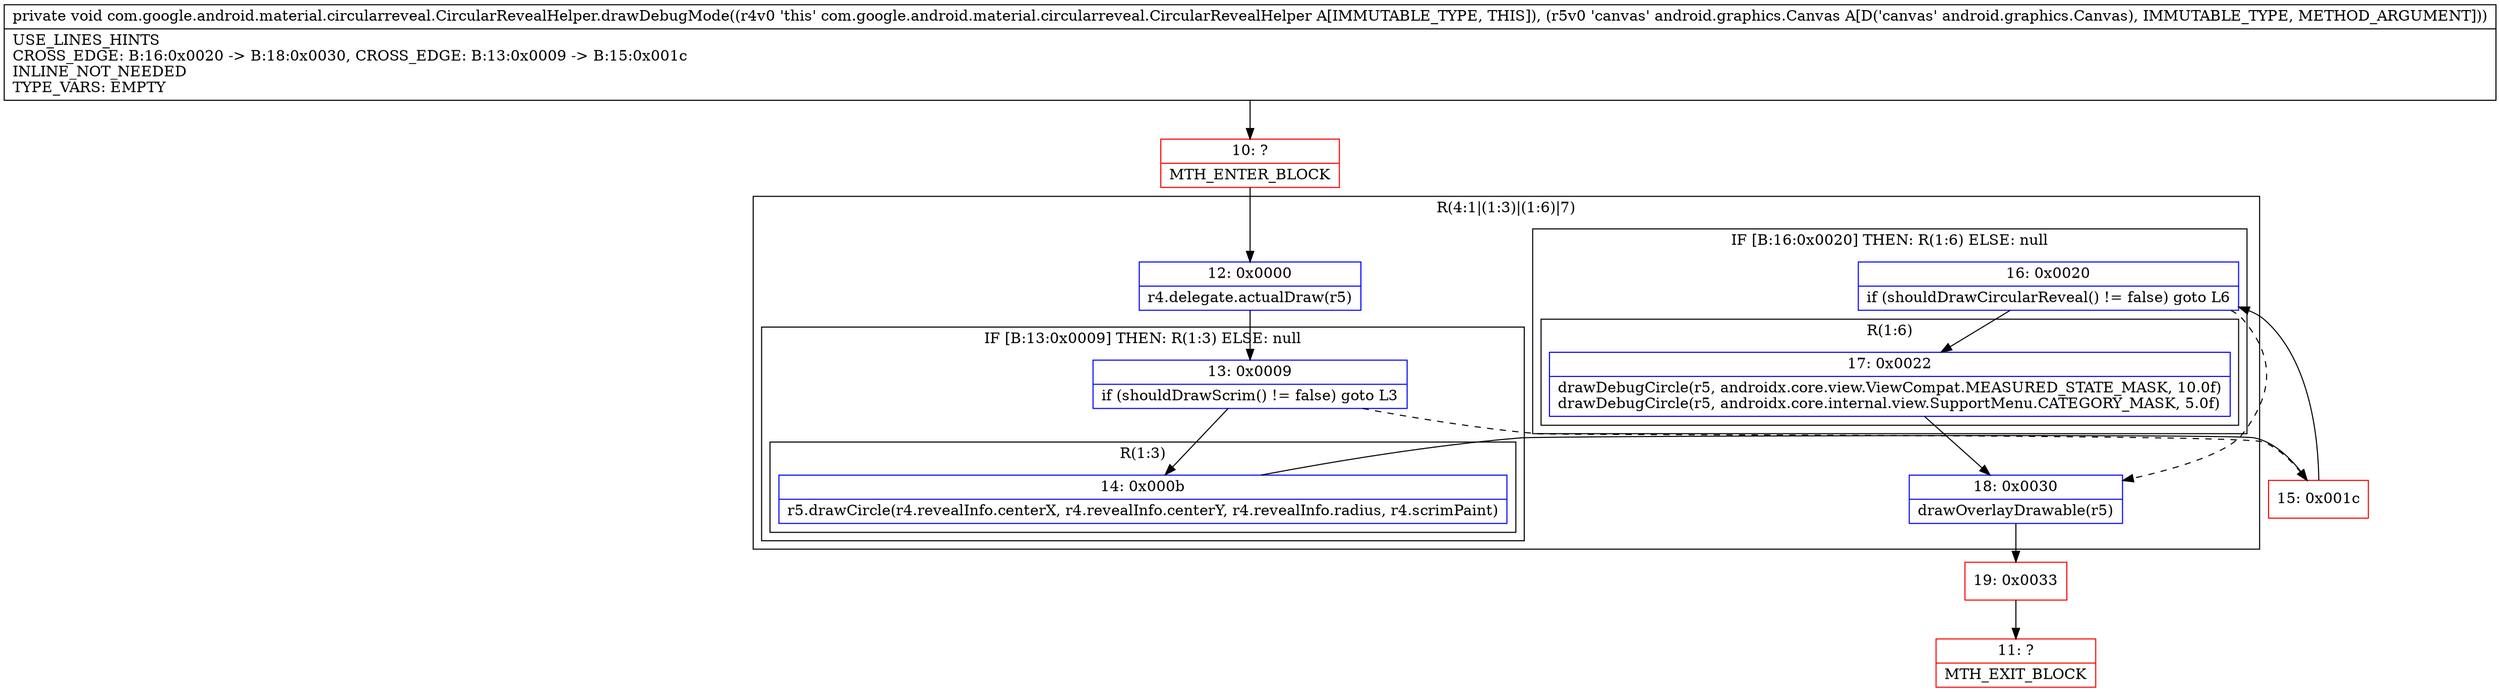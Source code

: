 digraph "CFG forcom.google.android.material.circularreveal.CircularRevealHelper.drawDebugMode(Landroid\/graphics\/Canvas;)V" {
subgraph cluster_Region_921455651 {
label = "R(4:1|(1:3)|(1:6)|7)";
node [shape=record,color=blue];
Node_12 [shape=record,label="{12\:\ 0x0000|r4.delegate.actualDraw(r5)\l}"];
subgraph cluster_IfRegion_2089217486 {
label = "IF [B:13:0x0009] THEN: R(1:3) ELSE: null";
node [shape=record,color=blue];
Node_13 [shape=record,label="{13\:\ 0x0009|if (shouldDrawScrim() != false) goto L3\l}"];
subgraph cluster_Region_915553044 {
label = "R(1:3)";
node [shape=record,color=blue];
Node_14 [shape=record,label="{14\:\ 0x000b|r5.drawCircle(r4.revealInfo.centerX, r4.revealInfo.centerY, r4.revealInfo.radius, r4.scrimPaint)\l}"];
}
}
subgraph cluster_IfRegion_2013190135 {
label = "IF [B:16:0x0020] THEN: R(1:6) ELSE: null";
node [shape=record,color=blue];
Node_16 [shape=record,label="{16\:\ 0x0020|if (shouldDrawCircularReveal() != false) goto L6\l}"];
subgraph cluster_Region_589762687 {
label = "R(1:6)";
node [shape=record,color=blue];
Node_17 [shape=record,label="{17\:\ 0x0022|drawDebugCircle(r5, androidx.core.view.ViewCompat.MEASURED_STATE_MASK, 10.0f)\ldrawDebugCircle(r5, androidx.core.internal.view.SupportMenu.CATEGORY_MASK, 5.0f)\l}"];
}
}
Node_18 [shape=record,label="{18\:\ 0x0030|drawOverlayDrawable(r5)\l}"];
}
Node_10 [shape=record,color=red,label="{10\:\ ?|MTH_ENTER_BLOCK\l}"];
Node_15 [shape=record,color=red,label="{15\:\ 0x001c}"];
Node_19 [shape=record,color=red,label="{19\:\ 0x0033}"];
Node_11 [shape=record,color=red,label="{11\:\ ?|MTH_EXIT_BLOCK\l}"];
MethodNode[shape=record,label="{private void com.google.android.material.circularreveal.CircularRevealHelper.drawDebugMode((r4v0 'this' com.google.android.material.circularreveal.CircularRevealHelper A[IMMUTABLE_TYPE, THIS]), (r5v0 'canvas' android.graphics.Canvas A[D('canvas' android.graphics.Canvas), IMMUTABLE_TYPE, METHOD_ARGUMENT]))  | USE_LINES_HINTS\lCROSS_EDGE: B:16:0x0020 \-\> B:18:0x0030, CROSS_EDGE: B:13:0x0009 \-\> B:15:0x001c\lINLINE_NOT_NEEDED\lTYPE_VARS: EMPTY\l}"];
MethodNode -> Node_10;Node_12 -> Node_13;
Node_13 -> Node_14;
Node_13 -> Node_15[style=dashed];
Node_14 -> Node_15;
Node_16 -> Node_17;
Node_16 -> Node_18[style=dashed];
Node_17 -> Node_18;
Node_18 -> Node_19;
Node_10 -> Node_12;
Node_15 -> Node_16;
Node_19 -> Node_11;
}


